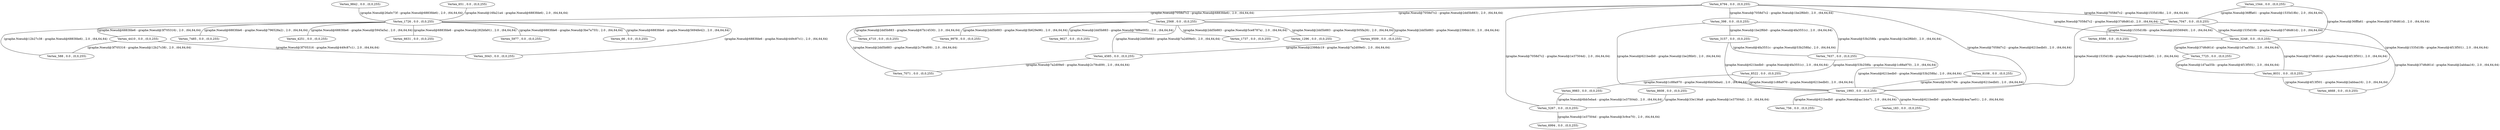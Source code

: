 graph G {
  1 [label = "Vertex_4710 , 0.0 , (0,0,255)"];
  2 [label = "Vertex_9978 , 0.0 , (0,0,255)"];
  3 [label = "Vertex_9627 , 0.0 , (0,0,255)"];
  4 [label = "Vertex_1737 , 0.0 , (0,0,255)"];
  5 [label = "Vertex_1296 , 0.0 , (0,0,255)"];
  6 [label = "Vertex_7071 , 0.0 , (0,0,255)"];
  7 [label = "Vertex_4585 , 0.0 , (0,0,255)"];
  8 [label = "Vertex_9509 , 0.0 , (0,0,255)"];
  9 [label = "Vertex_2568 , 0.0 , (0,0,255)"];
  10 [label = "Vertex_6794 , 0.0 , (0,0,255)"];
  11 [label = "Vertex_1726 , 0.0 , (0,0,255)"];
  12 [label = "Vertex_3043 , 0.0 , (0,0,255)"];
  13 [label = "Vertex_4410 , 0.0 , (0,0,255)"];
  14 [label = "Vertex_588 , 0.0 , (0,0,255)"];
  15 [label = "Vertex_9842 , 0.0 , (0,0,255)"];
  16 [label = "Vertex_651 , 0.0 , (0,0,255)"];
  17 [label = "Vertex_7485 , 0.0 , (0,0,255)"];
  18 [label = "Vertex_4251 , 0.0 , (0,0,255)"];
  19 [label = "Vertex_6631 , 0.0 , (0,0,255)"];
  20 [label = "Vertex_5977 , 0.0 , (0,0,255)"];
  21 [label = "Vertex_66 , 0.0 , (0,0,255)"];
  22 [label = "Vertex_8608 , 0.0 , (0,0,255)"];
  23 [label = "Vertex_6994 , 0.0 , (0,0,255)"];
  24 [label = "Vertex_9983 , 0.0 , (0,0,255)"];
  25 [label = "Vertex_5267 , 0.0 , (0,0,255)"];
  26 [label = "Vertex_398 , 0.0 , (0,0,255)"];
  27 [label = "Vertex_7637 , 0.0 , (0,0,255)"];
  28 [label = "Vertex_8522 , 0.0 , (0,0,255)"];
  29 [label = "Vertex_3157 , 0.0 , (0,0,255)"];
  30 [label = "Vertex_1993 , 0.0 , (0,0,255)"];
  31 [label = "Vertex_8108 , 0.0 , (0,0,255)"];
  32 [label = "Vertex_183 , 0.0 , (0,0,255)"];
  33 [label = "Vertex_756 , 0.0 , (0,0,255)"];
  34 [label = "Vertex_7047 , 0.0 , (0,0,255)"];
  35 [label = "Vertex_8586 , 0.0 , (0,0,255)"];
  36 [label = "Vertex_1544 , 0.0 , (0,0,255)"];
  37 [label = "Vertex_3248 , 0.0 , (0,0,255)"];
  38 [label = "Vertex_8031 , 0.0 , (0,0,255)"];
  39 [label = "Vertex_7725 , 0.0 , (0,0,255)"];
  40 [label = "Vertex_4668 , 0.0 , (0,0,255)"];
  10 -- 9 [label = "(graphe.Noeud@7058d7c2 - graphe.Noeud@2dd5b883) , 2.0 , (64,64,64)"];
  9 -- 1 [label = "(graphe.Noeud@2dd5b883 - graphe.Noeud@67b14530) , 2.0 , (64,64,64)"];
  9 -- 2 [label = "(graphe.Noeud@2dd5b883 - graphe.Noeud@3b629e96) , 2.0 , (64,64,64)"];
  9 -- 3 [label = "(graphe.Noeud@2dd5b883 - graphe.Noeud@78f6e005) , 2.0 , (64,64,64)"];
  9 -- 4 [label = "(graphe.Noeud@2dd5b883 - graphe.Noeud@5ce8787a) , 2.0 , (64,64,64)"];
  9 -- 5 [label = "(graphe.Noeud@2dd5b883 - graphe.Noeud@505fa26) , 2.0 , (64,64,64)"];
  9 -- 6 [label = "(graphe.Noeud@2dd5b883 - graphe.Noeud@2c79cd09) , 2.0 , (64,64,64)"];
  9 -- 7 [label = "(graphe.Noeud@2dd5b883 - graphe.Noeud@7a2d09e0) , 2.0 , (64,64,64)"];
  9 -- 8 [label = "(graphe.Noeud@2dd5b883 - graphe.Noeud@2398dc19) , 2.0 , (64,64,64)"];
  8 -- 7 [label = "(graphe.Noeud@2398dc19 - graphe.Noeud@7a2d09e0) , 2.0 , (64,64,64)"];
  7 -- 6 [label = "(graphe.Noeud@7a2d09e0 - graphe.Noeud@2c79cd09) , 2.0 , (64,64,64)"];
  10 -- 11 [label = "(graphe.Noeud@7058d7c2 - graphe.Noeud@6883fde6) , 2.0 , (64,64,64)"];
  11 -- 12 [label = "(graphe.Noeud@6883fde6 - graphe.Noeud@449c87c1) , 2.0 , (64,64,64)"];
  13 -- 12 [label = "(graphe.Noeud@3f705316 - graphe.Noeud@449c87c1) , 2.0 , (64,64,64)"];
  13 -- 14 [label = "(graphe.Noeud@3f705316 - graphe.Noeud@12b27c38) , 2.0 , (64,64,64)"];
  14 -- 11 [label = "(graphe.Noeud@12b27c38 - graphe.Noeud@6883fde6) , 2.0 , (64,64,64)"];
  11 -- 13 [label = "(graphe.Noeud@6883fde6 - graphe.Noeud@3f705316) , 2.0 , (64,64,64)"];
  11 -- 21 [label = "(graphe.Noeud@6883fde6 - graphe.Noeud@5694fe42) , 2.0 , (64,64,64)"];
  11 -- 20 [label = "(graphe.Noeud@6883fde6 - graphe.Noeud@3be7a755) , 2.0 , (64,64,64)"];
  11 -- 19 [label = "(graphe.Noeud@6883fde6 - graphe.Noeud@282bfa91) , 2.0 , (64,64,64)"];
  11 -- 18 [label = "(graphe.Noeud@6883fde6 - graphe.Noeud@5945a5a) , 2.0 , (64,64,64)"];
  11 -- 17 [label = "(graphe.Noeud@6883fde6 - graphe.Noeud@796528a2) , 2.0 , (64,64,64)"];
  16 -- 11 [label = "(graphe.Noeud@16fa21a4 - graphe.Noeud@6883fde6) , 2.0 , (64,64,64)"];
  15 -- 11 [label = "(graphe.Noeud@26a0c73f - graphe.Noeud@6883fde6) , 2.0 , (64,64,64)"];
  10 -- 37 [label = "(graphe.Noeud@7058d7c2 - graphe.Noeud@37d6d61d) , 2.0 , (64,64,64)"];
  10 -- 34 [label = "(graphe.Noeud@7058d7c2 - graphe.Noeud@1535d18b) , 2.0 , (64,64,64)"];
  10 -- 30 [label = "(graphe.Noeud@7058d7c2 - graphe.Noeud@621bedb0) , 2.0 , (64,64,64)"];
  10 -- 26 [label = "(graphe.Noeud@7058d7c2 - graphe.Noeud@1be2f6b0) , 2.0 , (64,64,64)"];
  10 -- 25 [label = "(graphe.Noeud@7058d7c2 - graphe.Noeud@1e37504d) , 2.0 , (64,64,64)"];
  37 -- 40 [label = "(graphe.Noeud@37d6d61d - graphe.Noeud@2abbaa16) , 2.0 , (64,64,64)"];
  37 -- 39 [label = "(graphe.Noeud@37d6d61d - graphe.Noeud@1d7aa55b) , 2.0 , (64,64,64)"];
  39 -- 38 [label = "(graphe.Noeud@1d7aa55b - graphe.Noeud@4f13f501) , 2.0 , (64,64,64)"];
  38 -- 40 [label = "(graphe.Noeud@4f13f501 - graphe.Noeud@2abbaa16) , 2.0 , (64,64,64)"];
  34 -- 38 [label = "(graphe.Noeud@1535d18b - graphe.Noeud@4f13f501) , 2.0 , (64,64,64)"];
  37 -- 38 [label = "(graphe.Noeud@37d6d61d - graphe.Noeud@4f13f501) , 2.0 , (64,64,64)"];
  34 -- 37 [label = "(graphe.Noeud@1535d18b - graphe.Noeud@37d6d61d) , 2.0 , (64,64,64)"];
  36 -- 37 [label = "(graphe.Noeud@36fffa61 - graphe.Noeud@37d6d61d) , 2.0 , (64,64,64)"];
  36 -- 34 [label = "(graphe.Noeud@36fffa61 - graphe.Noeud@1535d18b) , 2.0 , (64,64,64)"];
  34 -- 35 [label = "(graphe.Noeud@1535d18b - graphe.Noeud@26556949) , 2.0 , (64,64,64)"];
  34 -- 30 [label = "(graphe.Noeud@1535d18b - graphe.Noeud@621bedb0) , 2.0 , (64,64,64)"];
  30 -- 33 [label = "(graphe.Noeud@621bedb0 - graphe.Noeud@aa1b4e7) , 2.0 , (64,64,64)"];
  30 -- 32 [label = "(graphe.Noeud@621bedb0 - graphe.Noeud@4ea7ae01) , 2.0 , (64,64,64)"];
  31 -- 30 [label = "(graphe.Noeud@3c0c74fe - graphe.Noeud@621bedb0) , 2.0 , (64,64,64)"];
  30 -- 26 [label = "(graphe.Noeud@621bedb0 - graphe.Noeud@1be2f6b0) , 2.0 , (64,64,64)"];
  26 -- 29 [label = "(graphe.Noeud@1be2f6b0 - graphe.Noeud@4fa3551c) , 2.0 , (64,64,64)"];
  29 -- 27 [label = "(graphe.Noeud@4fa3551c - graphe.Noeud@53b258fa) , 2.0 , (64,64,64)"];
  27 -- 28 [label = "(graphe.Noeud@53b258fa - graphe.Noeud@1c88a970) , 2.0 , (64,64,64)"];
  28 -- 30 [label = "(graphe.Noeud@1c88a970 - graphe.Noeud@621bedb0) , 2.0 , (64,64,64)"];
  30 -- 29 [label = "(graphe.Noeud@621bedb0 - graphe.Noeud@4fa3551c) , 2.0 , (64,64,64)"];
  30 -- 27 [label = "(graphe.Noeud@621bedb0 - graphe.Noeud@53b258fa) , 2.0 , (64,64,64)"];
  27 -- 26 [label = "(graphe.Noeud@53b258fa - graphe.Noeud@1be2f6b0) , 2.0 , (64,64,64)"];
  28 -- 24 [label = "(graphe.Noeud@1c88a970 - graphe.Noeud@6bb5eba4) , 2.0 , (64,64,64)"];
  24 -- 25 [label = "(graphe.Noeud@6bb5eba4 - graphe.Noeud@1e37504d) , 2.0 , (64,64,64)"];
  25 -- 23 [label = "(graphe.Noeud@1e37504d - graphe.Noeud@3c9ce70) , 2.0 , (64,64,64)"];
  22 -- 25 [label = "(graphe.Noeud@33e136a8 - graphe.Noeud@1e37504d) , 2.0 , (64,64,64)"];
}
